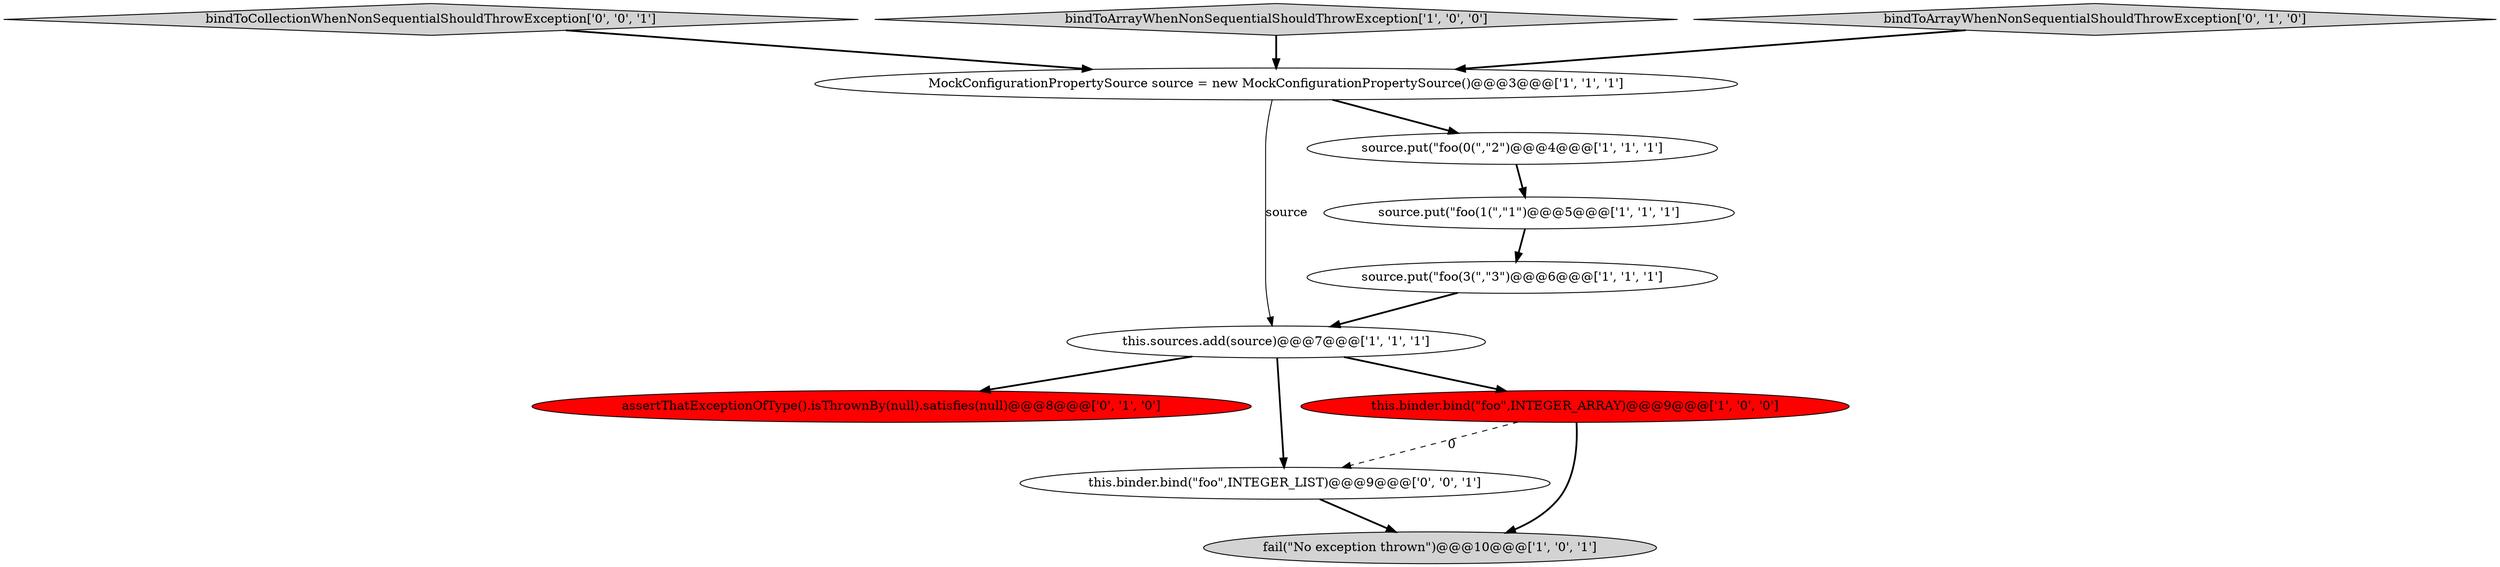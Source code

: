 digraph {
4 [style = filled, label = "fail(\"No exception thrown\")@@@10@@@['1', '0', '1']", fillcolor = lightgray, shape = ellipse image = "AAA0AAABBB1BBB"];
9 [style = filled, label = "assertThatExceptionOfType().isThrownBy(null).satisfies(null)@@@8@@@['0', '1', '0']", fillcolor = red, shape = ellipse image = "AAA1AAABBB2BBB"];
7 [style = filled, label = "this.sources.add(source)@@@7@@@['1', '1', '1']", fillcolor = white, shape = ellipse image = "AAA0AAABBB1BBB"];
3 [style = filled, label = "source.put(\"foo(0(\",\"2\")@@@4@@@['1', '1', '1']", fillcolor = white, shape = ellipse image = "AAA0AAABBB1BBB"];
11 [style = filled, label = "bindToCollectionWhenNonSequentialShouldThrowException['0', '0', '1']", fillcolor = lightgray, shape = diamond image = "AAA0AAABBB3BBB"];
0 [style = filled, label = "MockConfigurationPropertySource source = new MockConfigurationPropertySource()@@@3@@@['1', '1', '1']", fillcolor = white, shape = ellipse image = "AAA0AAABBB1BBB"];
10 [style = filled, label = "this.binder.bind(\"foo\",INTEGER_LIST)@@@9@@@['0', '0', '1']", fillcolor = white, shape = ellipse image = "AAA0AAABBB3BBB"];
1 [style = filled, label = "source.put(\"foo(1(\",\"1\")@@@5@@@['1', '1', '1']", fillcolor = white, shape = ellipse image = "AAA0AAABBB1BBB"];
2 [style = filled, label = "bindToArrayWhenNonSequentialShouldThrowException['1', '0', '0']", fillcolor = lightgray, shape = diamond image = "AAA0AAABBB1BBB"];
8 [style = filled, label = "bindToArrayWhenNonSequentialShouldThrowException['0', '1', '0']", fillcolor = lightgray, shape = diamond image = "AAA0AAABBB2BBB"];
5 [style = filled, label = "this.binder.bind(\"foo\",INTEGER_ARRAY)@@@9@@@['1', '0', '0']", fillcolor = red, shape = ellipse image = "AAA1AAABBB1BBB"];
6 [style = filled, label = "source.put(\"foo(3(\",\"3\")@@@6@@@['1', '1', '1']", fillcolor = white, shape = ellipse image = "AAA0AAABBB1BBB"];
8->0 [style = bold, label=""];
0->3 [style = bold, label=""];
7->9 [style = bold, label=""];
7->5 [style = bold, label=""];
2->0 [style = bold, label=""];
1->6 [style = bold, label=""];
11->0 [style = bold, label=""];
6->7 [style = bold, label=""];
3->1 [style = bold, label=""];
5->10 [style = dashed, label="0"];
7->10 [style = bold, label=""];
5->4 [style = bold, label=""];
0->7 [style = solid, label="source"];
10->4 [style = bold, label=""];
}
